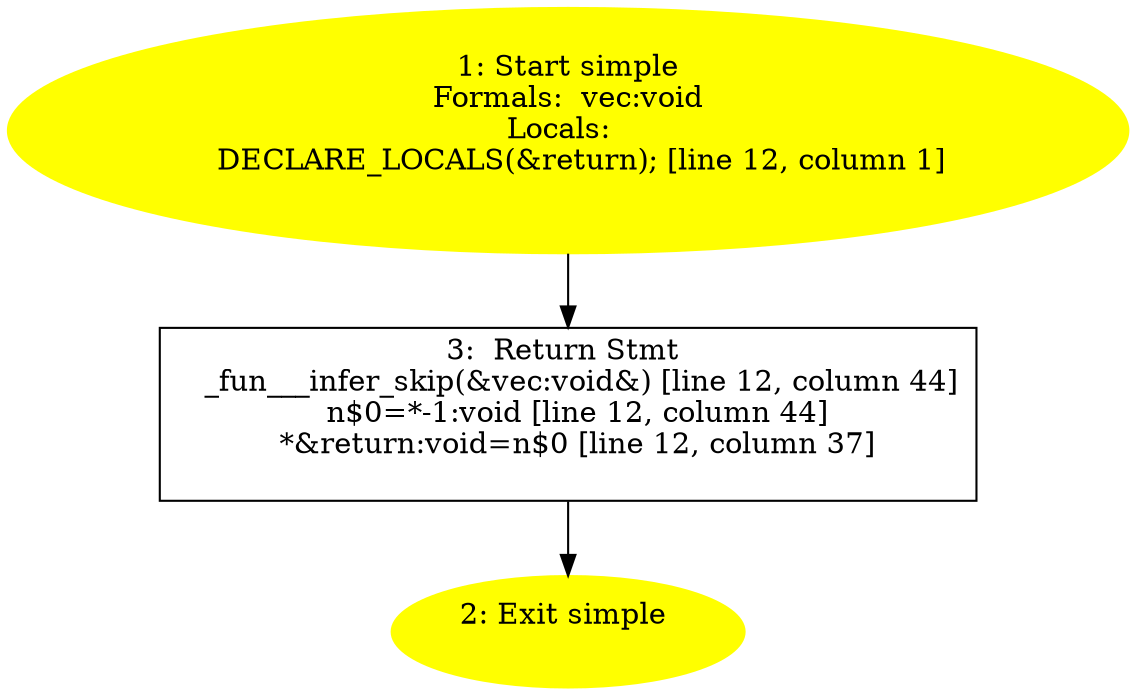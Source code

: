 /* @generated */
digraph cfg {
"simple#17639603251097432993.e5c9feb95ecff69f23df6ce422f34819_1" [label="1: Start simple\nFormals:  vec:void\nLocals:  \n   DECLARE_LOCALS(&return); [line 12, column 1]\n " color=yellow style=filled]
	

	 "simple#17639603251097432993.e5c9feb95ecff69f23df6ce422f34819_1" -> "simple#17639603251097432993.e5c9feb95ecff69f23df6ce422f34819_3" ;
"simple#17639603251097432993.e5c9feb95ecff69f23df6ce422f34819_2" [label="2: Exit simple \n  " color=yellow style=filled]
	

"simple#17639603251097432993.e5c9feb95ecff69f23df6ce422f34819_3" [label="3:  Return Stmt \n   _fun___infer_skip(&vec:void&) [line 12, column 44]\n  n$0=*-1:void [line 12, column 44]\n  *&return:void=n$0 [line 12, column 37]\n " shape="box"]
	

	 "simple#17639603251097432993.e5c9feb95ecff69f23df6ce422f34819_3" -> "simple#17639603251097432993.e5c9feb95ecff69f23df6ce422f34819_2" ;
}
